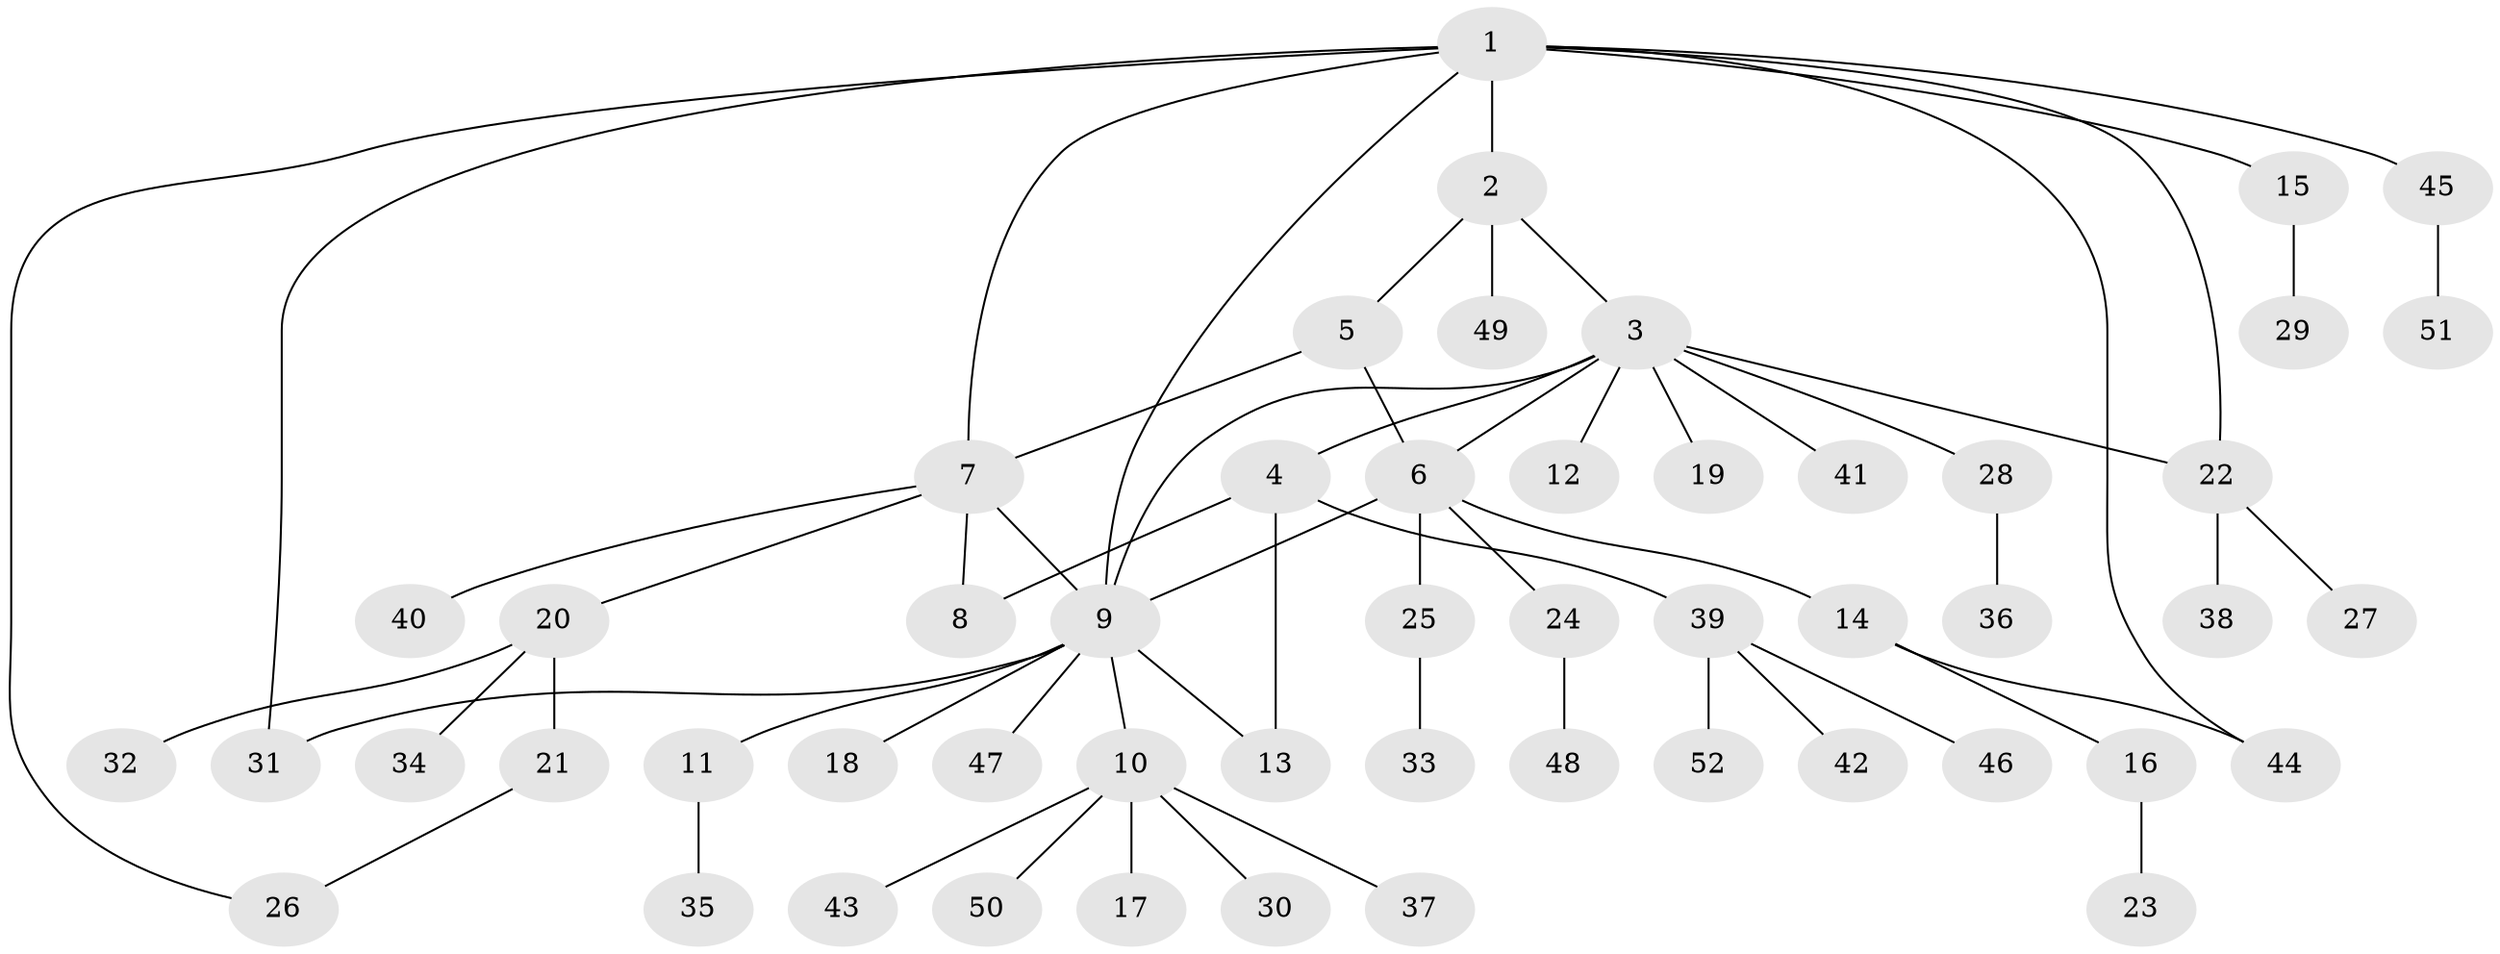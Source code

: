 // Generated by graph-tools (version 1.1) at 2025/02/03/09/25 03:02:40]
// undirected, 52 vertices, 62 edges
graph export_dot {
graph [start="1"]
  node [color=gray90,style=filled];
  1;
  2;
  3;
  4;
  5;
  6;
  7;
  8;
  9;
  10;
  11;
  12;
  13;
  14;
  15;
  16;
  17;
  18;
  19;
  20;
  21;
  22;
  23;
  24;
  25;
  26;
  27;
  28;
  29;
  30;
  31;
  32;
  33;
  34;
  35;
  36;
  37;
  38;
  39;
  40;
  41;
  42;
  43;
  44;
  45;
  46;
  47;
  48;
  49;
  50;
  51;
  52;
  1 -- 2;
  1 -- 7;
  1 -- 9;
  1 -- 15;
  1 -- 22;
  1 -- 26;
  1 -- 31;
  1 -- 44;
  1 -- 45;
  2 -- 3;
  2 -- 5;
  2 -- 49;
  3 -- 4;
  3 -- 6;
  3 -- 9;
  3 -- 12;
  3 -- 19;
  3 -- 22;
  3 -- 28;
  3 -- 41;
  4 -- 8;
  4 -- 13;
  4 -- 39;
  5 -- 6;
  5 -- 7;
  6 -- 9;
  6 -- 14;
  6 -- 24;
  6 -- 25;
  7 -- 8;
  7 -- 9;
  7 -- 20;
  7 -- 40;
  9 -- 10;
  9 -- 11;
  9 -- 13;
  9 -- 18;
  9 -- 31;
  9 -- 47;
  10 -- 17;
  10 -- 30;
  10 -- 37;
  10 -- 43;
  10 -- 50;
  11 -- 35;
  14 -- 16;
  14 -- 44;
  15 -- 29;
  16 -- 23;
  20 -- 21;
  20 -- 32;
  20 -- 34;
  21 -- 26;
  22 -- 27;
  22 -- 38;
  24 -- 48;
  25 -- 33;
  28 -- 36;
  39 -- 42;
  39 -- 46;
  39 -- 52;
  45 -- 51;
}
